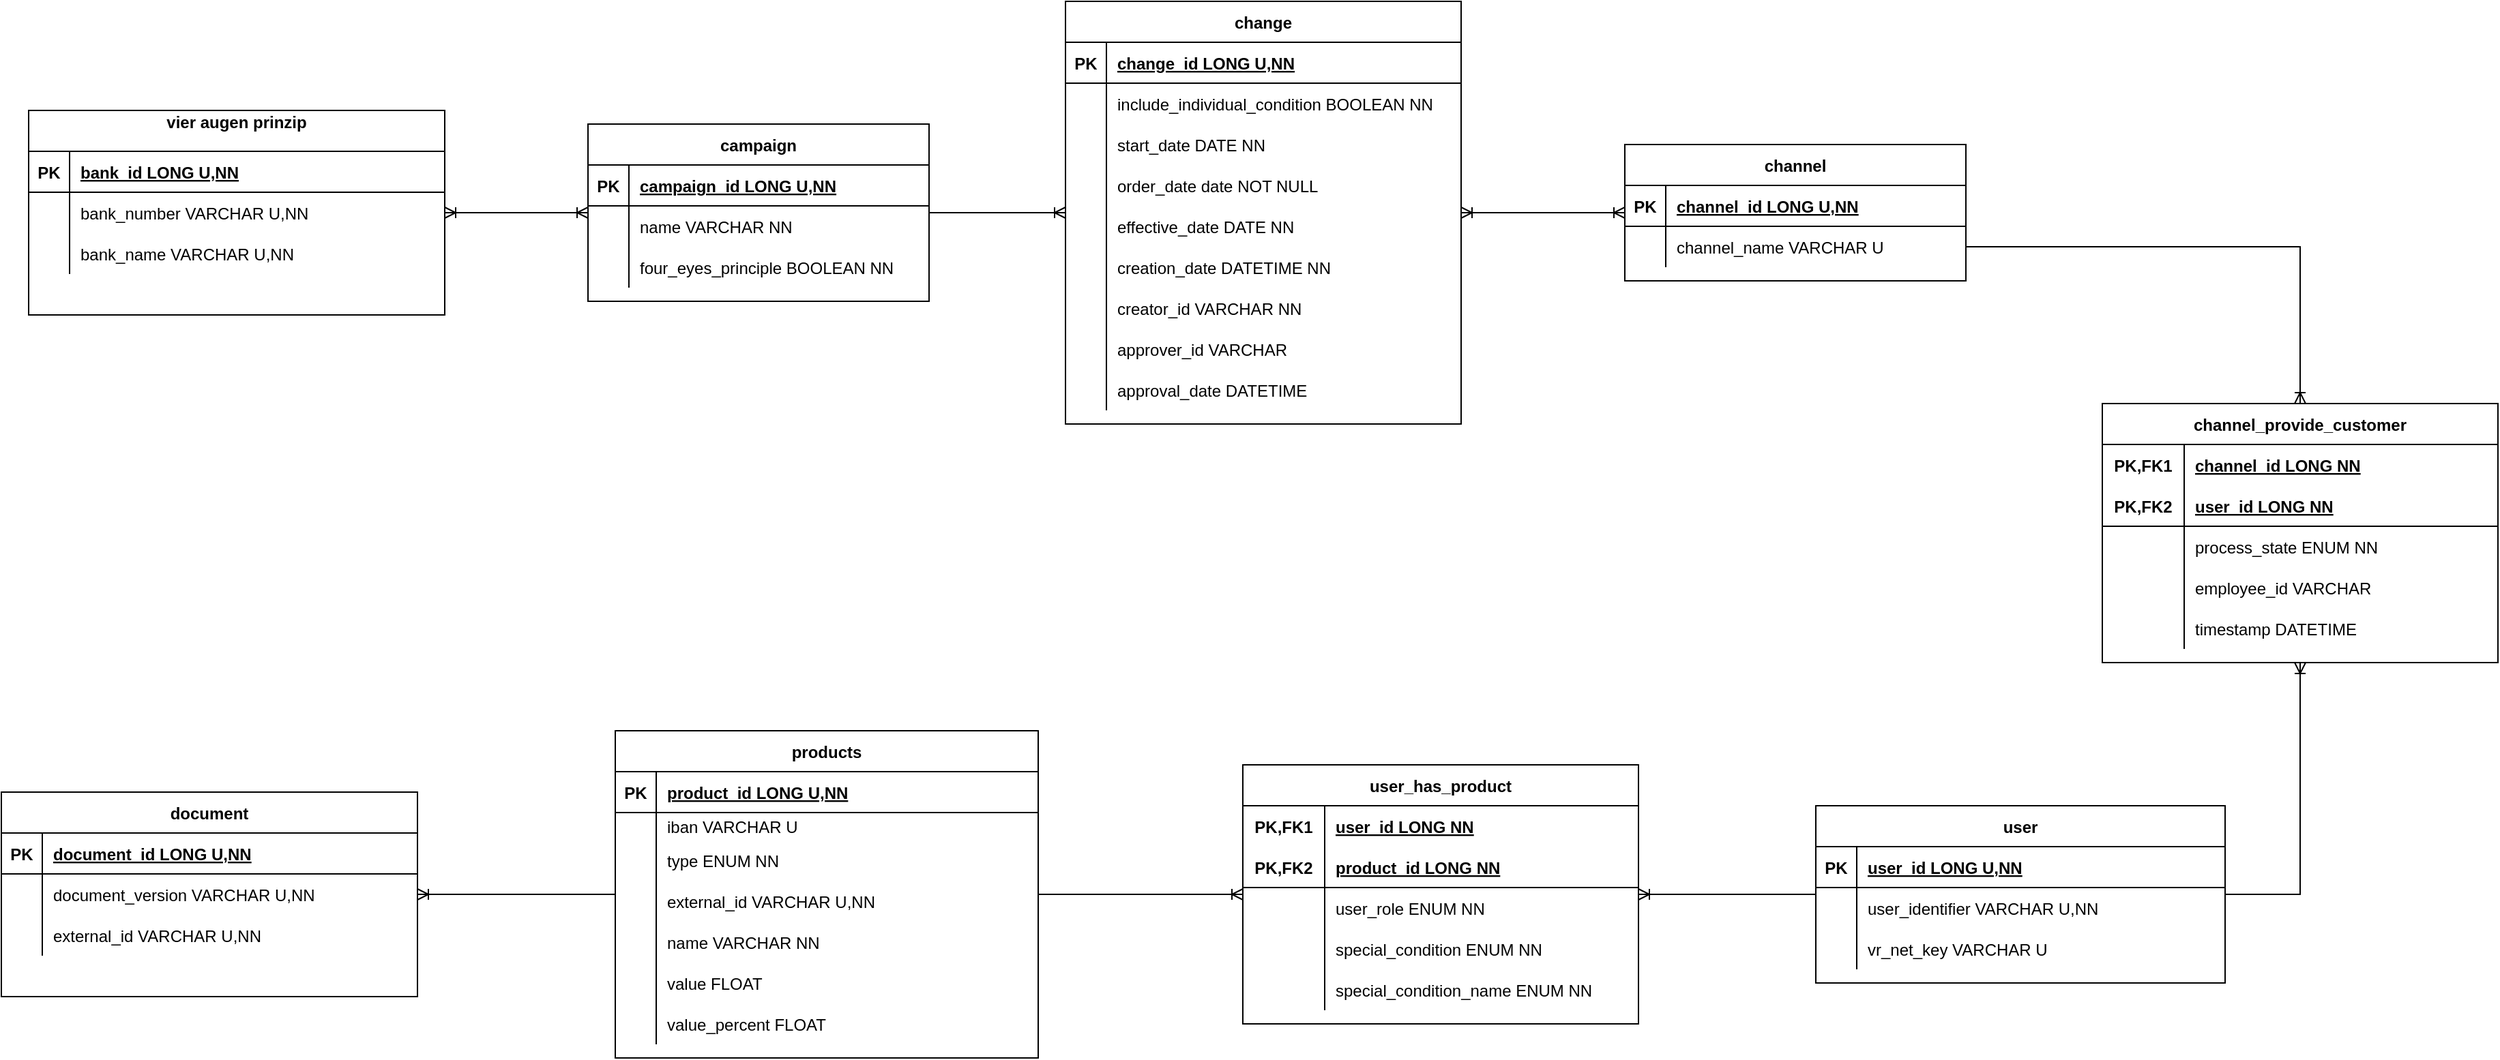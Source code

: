 <mxfile version="19.0.3" type="device"><diagram id="R2lEEEUBdFMjLlhIrx00" name="Page-1"><mxGraphModel dx="2912" dy="1265" grid="1" gridSize="10" guides="1" tooltips="1" connect="1" arrows="1" fold="1" page="1" pageScale="1" pageWidth="850" pageHeight="1100" math="0" shadow="0" extFonts="Permanent Marker^https://fonts.googleapis.com/css?family=Permanent+Marker"><root><mxCell id="0"/><mxCell id="1" parent="0"/><mxCell id="C-vyLk0tnHw3VtMMgP7b-2" value="change" style="shape=table;startSize=30;container=1;collapsible=1;childLayout=tableLayout;fixedRows=1;rowLines=0;fontStyle=1;align=center;resizeLast=1;" parent="1" vertex="1"><mxGeometry x="370" y="85" width="290" height="310" as="geometry"/></mxCell><mxCell id="C-vyLk0tnHw3VtMMgP7b-3" value="" style="shape=partialRectangle;collapsible=0;dropTarget=0;pointerEvents=0;fillColor=none;points=[[0,0.5],[1,0.5]];portConstraint=eastwest;top=0;left=0;right=0;bottom=1;" parent="C-vyLk0tnHw3VtMMgP7b-2" vertex="1"><mxGeometry y="30" width="290" height="30" as="geometry"/></mxCell><mxCell id="C-vyLk0tnHw3VtMMgP7b-4" value="PK" style="shape=partialRectangle;overflow=hidden;connectable=0;fillColor=none;top=0;left=0;bottom=0;right=0;fontStyle=1;" parent="C-vyLk0tnHw3VtMMgP7b-3" vertex="1"><mxGeometry width="30" height="30" as="geometry"><mxRectangle width="30" height="30" as="alternateBounds"/></mxGeometry></mxCell><mxCell id="C-vyLk0tnHw3VtMMgP7b-5" value="change_id LONG U,NN" style="shape=partialRectangle;overflow=hidden;connectable=0;fillColor=none;top=0;left=0;bottom=0;right=0;align=left;spacingLeft=6;fontStyle=5;" parent="C-vyLk0tnHw3VtMMgP7b-3" vertex="1"><mxGeometry x="30" width="260" height="30" as="geometry"><mxRectangle width="260" height="30" as="alternateBounds"/></mxGeometry></mxCell><mxCell id="C-vyLk0tnHw3VtMMgP7b-6" value="" style="shape=partialRectangle;collapsible=0;dropTarget=0;pointerEvents=0;fillColor=none;points=[[0,0.5],[1,0.5]];portConstraint=eastwest;top=0;left=0;right=0;bottom=0;" parent="C-vyLk0tnHw3VtMMgP7b-2" vertex="1"><mxGeometry y="60" width="290" height="30" as="geometry"/></mxCell><mxCell id="C-vyLk0tnHw3VtMMgP7b-7" value="" style="shape=partialRectangle;overflow=hidden;connectable=0;fillColor=none;top=0;left=0;bottom=0;right=0;" parent="C-vyLk0tnHw3VtMMgP7b-6" vertex="1"><mxGeometry width="30" height="30" as="geometry"><mxRectangle width="30" height="30" as="alternateBounds"/></mxGeometry></mxCell><mxCell id="C-vyLk0tnHw3VtMMgP7b-8" value="include_individual_condition BOOLEAN NN" style="shape=partialRectangle;overflow=hidden;connectable=0;fillColor=none;top=0;left=0;bottom=0;right=0;align=left;spacingLeft=6;" parent="C-vyLk0tnHw3VtMMgP7b-6" vertex="1"><mxGeometry x="30" width="260" height="30" as="geometry"><mxRectangle width="260" height="30" as="alternateBounds"/></mxGeometry></mxCell><mxCell id="C-vyLk0tnHw3VtMMgP7b-9" value="" style="shape=partialRectangle;collapsible=0;dropTarget=0;pointerEvents=0;fillColor=none;points=[[0,0.5],[1,0.5]];portConstraint=eastwest;top=0;left=0;right=0;bottom=0;" parent="C-vyLk0tnHw3VtMMgP7b-2" vertex="1"><mxGeometry y="90" width="290" height="30" as="geometry"/></mxCell><mxCell id="C-vyLk0tnHw3VtMMgP7b-10" value="" style="shape=partialRectangle;overflow=hidden;connectable=0;fillColor=none;top=0;left=0;bottom=0;right=0;" parent="C-vyLk0tnHw3VtMMgP7b-9" vertex="1"><mxGeometry width="30" height="30" as="geometry"><mxRectangle width="30" height="30" as="alternateBounds"/></mxGeometry></mxCell><mxCell id="C-vyLk0tnHw3VtMMgP7b-11" value="start_date DATE NN" style="shape=partialRectangle;overflow=hidden;connectable=0;fillColor=none;top=0;left=0;bottom=0;right=0;align=left;spacingLeft=6;" parent="C-vyLk0tnHw3VtMMgP7b-9" vertex="1"><mxGeometry x="30" width="260" height="30" as="geometry"><mxRectangle width="260" height="30" as="alternateBounds"/></mxGeometry></mxCell><mxCell id="oKwTRcQIXlilxb6ZhkNS-4" value="" style="shape=partialRectangle;collapsible=0;dropTarget=0;pointerEvents=0;fillColor=none;points=[[0,0.5],[1,0.5]];portConstraint=eastwest;top=0;left=0;right=0;bottom=0;" parent="C-vyLk0tnHw3VtMMgP7b-2" vertex="1"><mxGeometry y="120" width="290" height="30" as="geometry"/></mxCell><mxCell id="oKwTRcQIXlilxb6ZhkNS-5" value="" style="shape=partialRectangle;overflow=hidden;connectable=0;fillColor=none;top=0;left=0;bottom=0;right=0;" parent="oKwTRcQIXlilxb6ZhkNS-4" vertex="1"><mxGeometry width="30" height="30" as="geometry"><mxRectangle width="30" height="30" as="alternateBounds"/></mxGeometry></mxCell><mxCell id="oKwTRcQIXlilxb6ZhkNS-6" value="order_date date NOT NULL" style="shape=partialRectangle;overflow=hidden;connectable=0;fillColor=none;top=0;left=0;bottom=0;right=0;align=left;spacingLeft=6;" parent="oKwTRcQIXlilxb6ZhkNS-4" vertex="1"><mxGeometry x="30" width="260" height="30" as="geometry"><mxRectangle width="260" height="30" as="alternateBounds"/></mxGeometry></mxCell><mxCell id="oKwTRcQIXlilxb6ZhkNS-62" value="" style="shape=partialRectangle;collapsible=0;dropTarget=0;pointerEvents=0;fillColor=none;points=[[0,0.5],[1,0.5]];portConstraint=eastwest;top=0;left=0;right=0;bottom=0;" parent="C-vyLk0tnHw3VtMMgP7b-2" vertex="1"><mxGeometry y="150" width="290" height="30" as="geometry"/></mxCell><mxCell id="oKwTRcQIXlilxb6ZhkNS-63" value="" style="shape=partialRectangle;overflow=hidden;connectable=0;fillColor=none;top=0;left=0;bottom=0;right=0;" parent="oKwTRcQIXlilxb6ZhkNS-62" vertex="1"><mxGeometry width="30" height="30" as="geometry"><mxRectangle width="30" height="30" as="alternateBounds"/></mxGeometry></mxCell><mxCell id="oKwTRcQIXlilxb6ZhkNS-64" value="effective_date DATE NN" style="shape=partialRectangle;overflow=hidden;connectable=0;fillColor=none;top=0;left=0;bottom=0;right=0;align=left;spacingLeft=6;" parent="oKwTRcQIXlilxb6ZhkNS-62" vertex="1"><mxGeometry x="30" width="260" height="30" as="geometry"><mxRectangle width="260" height="30" as="alternateBounds"/></mxGeometry></mxCell><mxCell id="5ijOe93ityL_CKaYHcwi-4" value="" style="shape=partialRectangle;collapsible=0;dropTarget=0;pointerEvents=0;fillColor=none;points=[[0,0.5],[1,0.5]];portConstraint=eastwest;top=0;left=0;right=0;bottom=0;" parent="C-vyLk0tnHw3VtMMgP7b-2" vertex="1"><mxGeometry y="180" width="290" height="30" as="geometry"/></mxCell><mxCell id="5ijOe93ityL_CKaYHcwi-5" value="" style="shape=partialRectangle;overflow=hidden;connectable=0;fillColor=none;top=0;left=0;bottom=0;right=0;" parent="5ijOe93ityL_CKaYHcwi-4" vertex="1"><mxGeometry width="30" height="30" as="geometry"><mxRectangle width="30" height="30" as="alternateBounds"/></mxGeometry></mxCell><mxCell id="5ijOe93ityL_CKaYHcwi-6" value="creation_date DATETIME NN" style="shape=partialRectangle;overflow=hidden;connectable=0;fillColor=none;top=0;left=0;bottom=0;right=0;align=left;spacingLeft=6;" parent="5ijOe93ityL_CKaYHcwi-4" vertex="1"><mxGeometry x="30" width="260" height="30" as="geometry"><mxRectangle width="260" height="30" as="alternateBounds"/></mxGeometry></mxCell><mxCell id="5ijOe93ityL_CKaYHcwi-7" value="" style="shape=partialRectangle;collapsible=0;dropTarget=0;pointerEvents=0;fillColor=none;points=[[0,0.5],[1,0.5]];portConstraint=eastwest;top=0;left=0;right=0;bottom=0;" parent="C-vyLk0tnHw3VtMMgP7b-2" vertex="1"><mxGeometry y="210" width="290" height="30" as="geometry"/></mxCell><mxCell id="5ijOe93ityL_CKaYHcwi-8" value="" style="shape=partialRectangle;overflow=hidden;connectable=0;fillColor=none;top=0;left=0;bottom=0;right=0;" parent="5ijOe93ityL_CKaYHcwi-7" vertex="1"><mxGeometry width="30" height="30" as="geometry"><mxRectangle width="30" height="30" as="alternateBounds"/></mxGeometry></mxCell><mxCell id="5ijOe93ityL_CKaYHcwi-9" value="creator_id VARCHAR NN" style="shape=partialRectangle;overflow=hidden;connectable=0;fillColor=none;top=0;left=0;bottom=0;right=0;align=left;spacingLeft=6;" parent="5ijOe93ityL_CKaYHcwi-7" vertex="1"><mxGeometry x="30" width="260" height="30" as="geometry"><mxRectangle width="260" height="30" as="alternateBounds"/></mxGeometry></mxCell><mxCell id="5ijOe93ityL_CKaYHcwi-10" value="" style="shape=partialRectangle;collapsible=0;dropTarget=0;pointerEvents=0;fillColor=none;points=[[0,0.5],[1,0.5]];portConstraint=eastwest;top=0;left=0;right=0;bottom=0;" parent="C-vyLk0tnHw3VtMMgP7b-2" vertex="1"><mxGeometry y="240" width="290" height="30" as="geometry"/></mxCell><mxCell id="5ijOe93ityL_CKaYHcwi-11" value="" style="shape=partialRectangle;overflow=hidden;connectable=0;fillColor=none;top=0;left=0;bottom=0;right=0;" parent="5ijOe93ityL_CKaYHcwi-10" vertex="1"><mxGeometry width="30" height="30" as="geometry"><mxRectangle width="30" height="30" as="alternateBounds"/></mxGeometry></mxCell><mxCell id="5ijOe93ityL_CKaYHcwi-12" value="approver_id VARCHAR" style="shape=partialRectangle;overflow=hidden;connectable=0;fillColor=none;top=0;left=0;bottom=0;right=0;align=left;spacingLeft=6;" parent="5ijOe93ityL_CKaYHcwi-10" vertex="1"><mxGeometry x="30" width="260" height="30" as="geometry"><mxRectangle width="260" height="30" as="alternateBounds"/></mxGeometry></mxCell><mxCell id="5ijOe93ityL_CKaYHcwi-16" value="" style="shape=partialRectangle;collapsible=0;dropTarget=0;pointerEvents=0;fillColor=none;points=[[0,0.5],[1,0.5]];portConstraint=eastwest;top=0;left=0;right=0;bottom=0;" parent="C-vyLk0tnHw3VtMMgP7b-2" vertex="1"><mxGeometry y="270" width="290" height="30" as="geometry"/></mxCell><mxCell id="5ijOe93ityL_CKaYHcwi-17" value="" style="shape=partialRectangle;overflow=hidden;connectable=0;fillColor=none;top=0;left=0;bottom=0;right=0;" parent="5ijOe93ityL_CKaYHcwi-16" vertex="1"><mxGeometry width="30" height="30" as="geometry"><mxRectangle width="30" height="30" as="alternateBounds"/></mxGeometry></mxCell><mxCell id="5ijOe93ityL_CKaYHcwi-18" value="approval_date DATETIME" style="shape=partialRectangle;overflow=hidden;connectable=0;fillColor=none;top=0;left=0;bottom=0;right=0;align=left;spacingLeft=6;" parent="5ijOe93ityL_CKaYHcwi-16" vertex="1"><mxGeometry x="30" width="260" height="30" as="geometry"><mxRectangle width="260" height="30" as="alternateBounds"/></mxGeometry></mxCell><mxCell id="C-vyLk0tnHw3VtMMgP7b-13" value="products" style="shape=table;startSize=30;container=1;collapsible=1;childLayout=tableLayout;fixedRows=1;rowLines=0;fontStyle=1;align=center;resizeLast=1;" parent="1" vertex="1"><mxGeometry x="40" y="620" width="310" height="240" as="geometry"/></mxCell><mxCell id="C-vyLk0tnHw3VtMMgP7b-14" value="" style="shape=partialRectangle;collapsible=0;dropTarget=0;pointerEvents=0;fillColor=none;points=[[0,0.5],[1,0.5]];portConstraint=eastwest;top=0;left=0;right=0;bottom=1;" parent="C-vyLk0tnHw3VtMMgP7b-13" vertex="1"><mxGeometry y="30" width="310" height="30" as="geometry"/></mxCell><mxCell id="C-vyLk0tnHw3VtMMgP7b-15" value="PK" style="shape=partialRectangle;overflow=hidden;connectable=0;fillColor=none;top=0;left=0;bottom=0;right=0;fontStyle=1;" parent="C-vyLk0tnHw3VtMMgP7b-14" vertex="1"><mxGeometry width="30" height="30" as="geometry"><mxRectangle width="30" height="30" as="alternateBounds"/></mxGeometry></mxCell><mxCell id="C-vyLk0tnHw3VtMMgP7b-16" value="product_id LONG U,NN" style="shape=partialRectangle;overflow=hidden;connectable=0;fillColor=none;top=0;left=0;bottom=0;right=0;align=left;spacingLeft=6;fontStyle=5;" parent="C-vyLk0tnHw3VtMMgP7b-14" vertex="1"><mxGeometry x="30" width="280" height="30" as="geometry"><mxRectangle width="280" height="30" as="alternateBounds"/></mxGeometry></mxCell><mxCell id="C-vyLk0tnHw3VtMMgP7b-17" value="" style="shape=partialRectangle;collapsible=0;dropTarget=0;pointerEvents=0;fillColor=none;points=[[0,0.5],[1,0.5]];portConstraint=eastwest;top=0;left=0;right=0;bottom=0;" parent="C-vyLk0tnHw3VtMMgP7b-13" vertex="1"><mxGeometry y="60" width="310" height="20" as="geometry"/></mxCell><mxCell id="C-vyLk0tnHw3VtMMgP7b-18" value="" style="shape=partialRectangle;overflow=hidden;connectable=0;fillColor=none;top=0;left=0;bottom=0;right=0;" parent="C-vyLk0tnHw3VtMMgP7b-17" vertex="1"><mxGeometry width="30" height="20" as="geometry"><mxRectangle width="30" height="20" as="alternateBounds"/></mxGeometry></mxCell><mxCell id="C-vyLk0tnHw3VtMMgP7b-19" value="iban VARCHAR U" style="shape=partialRectangle;overflow=hidden;connectable=0;fillColor=none;top=0;left=0;bottom=0;right=0;align=left;spacingLeft=6;" parent="C-vyLk0tnHw3VtMMgP7b-17" vertex="1"><mxGeometry x="30" width="280" height="20" as="geometry"><mxRectangle width="280" height="20" as="alternateBounds"/></mxGeometry></mxCell><mxCell id="C-vyLk0tnHw3VtMMgP7b-20" value="" style="shape=partialRectangle;collapsible=0;dropTarget=0;pointerEvents=0;fillColor=none;points=[[0,0.5],[1,0.5]];portConstraint=eastwest;top=0;left=0;right=0;bottom=0;" parent="C-vyLk0tnHw3VtMMgP7b-13" vertex="1"><mxGeometry y="80" width="310" height="30" as="geometry"/></mxCell><mxCell id="C-vyLk0tnHw3VtMMgP7b-21" value="" style="shape=partialRectangle;overflow=hidden;connectable=0;fillColor=none;top=0;left=0;bottom=0;right=0;" parent="C-vyLk0tnHw3VtMMgP7b-20" vertex="1"><mxGeometry width="30" height="30" as="geometry"><mxRectangle width="30" height="30" as="alternateBounds"/></mxGeometry></mxCell><mxCell id="C-vyLk0tnHw3VtMMgP7b-22" value="type ENUM NN" style="shape=partialRectangle;overflow=hidden;connectable=0;fillColor=none;top=0;left=0;bottom=0;right=0;align=left;spacingLeft=6;" parent="C-vyLk0tnHw3VtMMgP7b-20" vertex="1"><mxGeometry x="30" width="280" height="30" as="geometry"><mxRectangle width="280" height="30" as="alternateBounds"/></mxGeometry></mxCell><mxCell id="oKwTRcQIXlilxb6ZhkNS-7" value="" style="shape=partialRectangle;collapsible=0;dropTarget=0;pointerEvents=0;fillColor=none;points=[[0,0.5],[1,0.5]];portConstraint=eastwest;top=0;left=0;right=0;bottom=0;" parent="C-vyLk0tnHw3VtMMgP7b-13" vertex="1"><mxGeometry y="110" width="310" height="30" as="geometry"/></mxCell><mxCell id="oKwTRcQIXlilxb6ZhkNS-8" value="" style="shape=partialRectangle;overflow=hidden;connectable=0;fillColor=none;top=0;left=0;bottom=0;right=0;" parent="oKwTRcQIXlilxb6ZhkNS-7" vertex="1"><mxGeometry width="30" height="30" as="geometry"><mxRectangle width="30" height="30" as="alternateBounds"/></mxGeometry></mxCell><mxCell id="oKwTRcQIXlilxb6ZhkNS-9" value="external_id VARCHAR U,NN" style="shape=partialRectangle;overflow=hidden;connectable=0;fillColor=none;top=0;left=0;bottom=0;right=0;align=left;spacingLeft=6;" parent="oKwTRcQIXlilxb6ZhkNS-7" vertex="1"><mxGeometry x="30" width="280" height="30" as="geometry"><mxRectangle width="280" height="30" as="alternateBounds"/></mxGeometry></mxCell><mxCell id="oKwTRcQIXlilxb6ZhkNS-10" value="" style="shape=partialRectangle;collapsible=0;dropTarget=0;pointerEvents=0;fillColor=none;points=[[0,0.5],[1,0.5]];portConstraint=eastwest;top=0;left=0;right=0;bottom=0;" parent="C-vyLk0tnHw3VtMMgP7b-13" vertex="1"><mxGeometry y="140" width="310" height="30" as="geometry"/></mxCell><mxCell id="oKwTRcQIXlilxb6ZhkNS-11" value="" style="shape=partialRectangle;overflow=hidden;connectable=0;fillColor=none;top=0;left=0;bottom=0;right=0;" parent="oKwTRcQIXlilxb6ZhkNS-10" vertex="1"><mxGeometry width="30" height="30" as="geometry"><mxRectangle width="30" height="30" as="alternateBounds"/></mxGeometry></mxCell><mxCell id="oKwTRcQIXlilxb6ZhkNS-12" value="name VARCHAR NN" style="shape=partialRectangle;overflow=hidden;connectable=0;fillColor=none;top=0;left=0;bottom=0;right=0;align=left;spacingLeft=6;" parent="oKwTRcQIXlilxb6ZhkNS-10" vertex="1"><mxGeometry x="30" width="280" height="30" as="geometry"><mxRectangle width="280" height="30" as="alternateBounds"/></mxGeometry></mxCell><mxCell id="oKwTRcQIXlilxb6ZhkNS-36" value="" style="shape=partialRectangle;collapsible=0;dropTarget=0;pointerEvents=0;fillColor=none;points=[[0,0.5],[1,0.5]];portConstraint=eastwest;top=0;left=0;right=0;bottom=0;" parent="C-vyLk0tnHw3VtMMgP7b-13" vertex="1"><mxGeometry y="170" width="310" height="30" as="geometry"/></mxCell><mxCell id="oKwTRcQIXlilxb6ZhkNS-37" value="" style="shape=partialRectangle;overflow=hidden;connectable=0;fillColor=none;top=0;left=0;bottom=0;right=0;" parent="oKwTRcQIXlilxb6ZhkNS-36" vertex="1"><mxGeometry width="30" height="30" as="geometry"><mxRectangle width="30" height="30" as="alternateBounds"/></mxGeometry></mxCell><mxCell id="oKwTRcQIXlilxb6ZhkNS-38" value="value FLOAT" style="shape=partialRectangle;overflow=hidden;connectable=0;fillColor=none;top=0;left=0;bottom=0;right=0;align=left;spacingLeft=6;" parent="oKwTRcQIXlilxb6ZhkNS-36" vertex="1"><mxGeometry x="30" width="280" height="30" as="geometry"><mxRectangle width="280" height="30" as="alternateBounds"/></mxGeometry></mxCell><mxCell id="oKwTRcQIXlilxb6ZhkNS-39" value="" style="shape=partialRectangle;collapsible=0;dropTarget=0;pointerEvents=0;fillColor=none;points=[[0,0.5],[1,0.5]];portConstraint=eastwest;top=0;left=0;right=0;bottom=0;" parent="C-vyLk0tnHw3VtMMgP7b-13" vertex="1"><mxGeometry y="200" width="310" height="30" as="geometry"/></mxCell><mxCell id="oKwTRcQIXlilxb6ZhkNS-40" value="" style="shape=partialRectangle;overflow=hidden;connectable=0;fillColor=none;top=0;left=0;bottom=0;right=0;" parent="oKwTRcQIXlilxb6ZhkNS-39" vertex="1"><mxGeometry width="30" height="30" as="geometry"><mxRectangle width="30" height="30" as="alternateBounds"/></mxGeometry></mxCell><mxCell id="oKwTRcQIXlilxb6ZhkNS-41" value="value_percent FLOAT" style="shape=partialRectangle;overflow=hidden;connectable=0;fillColor=none;top=0;left=0;bottom=0;right=0;align=left;spacingLeft=6;" parent="oKwTRcQIXlilxb6ZhkNS-39" vertex="1"><mxGeometry x="30" width="280" height="30" as="geometry"><mxRectangle width="280" height="30" as="alternateBounds"/></mxGeometry></mxCell><mxCell id="C-vyLk0tnHw3VtMMgP7b-23" value="vier augen prinzip&#10;" style="shape=table;startSize=30;container=1;collapsible=1;childLayout=tableLayout;fixedRows=1;rowLines=0;fontStyle=1;align=center;resizeLast=1;" parent="1" vertex="1"><mxGeometry x="-390" y="165" width="305" height="150" as="geometry"/></mxCell><mxCell id="C-vyLk0tnHw3VtMMgP7b-24" value="" style="shape=partialRectangle;collapsible=0;dropTarget=0;pointerEvents=0;fillColor=none;points=[[0,0.5],[1,0.5]];portConstraint=eastwest;top=0;left=0;right=0;bottom=1;" parent="C-vyLk0tnHw3VtMMgP7b-23" vertex="1"><mxGeometry y="30" width="305" height="30" as="geometry"/></mxCell><mxCell id="C-vyLk0tnHw3VtMMgP7b-25" value="PK" style="shape=partialRectangle;overflow=hidden;connectable=0;fillColor=none;top=0;left=0;bottom=0;right=0;fontStyle=1;" parent="C-vyLk0tnHw3VtMMgP7b-24" vertex="1"><mxGeometry width="30" height="30" as="geometry"><mxRectangle width="30" height="30" as="alternateBounds"/></mxGeometry></mxCell><mxCell id="C-vyLk0tnHw3VtMMgP7b-26" value="bank_id LONG U,NN" style="shape=partialRectangle;overflow=hidden;connectable=0;fillColor=none;top=0;left=0;bottom=0;right=0;align=left;spacingLeft=6;fontStyle=5;" parent="C-vyLk0tnHw3VtMMgP7b-24" vertex="1"><mxGeometry x="30" width="275" height="30" as="geometry"><mxRectangle width="275" height="30" as="alternateBounds"/></mxGeometry></mxCell><mxCell id="C-vyLk0tnHw3VtMMgP7b-27" value="" style="shape=partialRectangle;collapsible=0;dropTarget=0;pointerEvents=0;fillColor=none;points=[[0,0.5],[1,0.5]];portConstraint=eastwest;top=0;left=0;right=0;bottom=0;" parent="C-vyLk0tnHw3VtMMgP7b-23" vertex="1"><mxGeometry y="60" width="305" height="30" as="geometry"/></mxCell><mxCell id="C-vyLk0tnHw3VtMMgP7b-28" value="" style="shape=partialRectangle;overflow=hidden;connectable=0;fillColor=none;top=0;left=0;bottom=0;right=0;" parent="C-vyLk0tnHw3VtMMgP7b-27" vertex="1"><mxGeometry width="30" height="30" as="geometry"><mxRectangle width="30" height="30" as="alternateBounds"/></mxGeometry></mxCell><mxCell id="C-vyLk0tnHw3VtMMgP7b-29" value="bank_number VARCHAR U,NN" style="shape=partialRectangle;overflow=hidden;connectable=0;fillColor=none;top=0;left=0;bottom=0;right=0;align=left;spacingLeft=6;" parent="C-vyLk0tnHw3VtMMgP7b-27" vertex="1"><mxGeometry x="30" width="275" height="30" as="geometry"><mxRectangle width="275" height="30" as="alternateBounds"/></mxGeometry></mxCell><mxCell id="stXj9iOqy4-abhV-rZhM-46" value="" style="shape=partialRectangle;collapsible=0;dropTarget=0;pointerEvents=0;fillColor=none;points=[[0,0.5],[1,0.5]];portConstraint=eastwest;top=0;left=0;right=0;bottom=0;" parent="C-vyLk0tnHw3VtMMgP7b-23" vertex="1"><mxGeometry y="90" width="305" height="30" as="geometry"/></mxCell><mxCell id="stXj9iOqy4-abhV-rZhM-47" value="" style="shape=partialRectangle;overflow=hidden;connectable=0;fillColor=none;top=0;left=0;bottom=0;right=0;" parent="stXj9iOqy4-abhV-rZhM-46" vertex="1"><mxGeometry width="30" height="30" as="geometry"><mxRectangle width="30" height="30" as="alternateBounds"/></mxGeometry></mxCell><mxCell id="stXj9iOqy4-abhV-rZhM-48" value="bank_name VARCHAR U,NN" style="shape=partialRectangle;overflow=hidden;connectable=0;fillColor=none;top=0;left=0;bottom=0;right=0;align=left;spacingLeft=6;" parent="stXj9iOqy4-abhV-rZhM-46" vertex="1"><mxGeometry x="30" width="275" height="30" as="geometry"><mxRectangle width="275" height="30" as="alternateBounds"/></mxGeometry></mxCell><mxCell id="Um6g3PDqkXMQBnhKkgy6-12" value="user" style="shape=table;startSize=30;container=1;collapsible=1;childLayout=tableLayout;fixedRows=1;rowLines=0;fontStyle=1;align=center;resizeLast=1;" parent="1" vertex="1"><mxGeometry x="920" y="675" width="300" height="130" as="geometry"><mxRectangle x="1160" y="580" width="60" height="30" as="alternateBounds"/></mxGeometry></mxCell><mxCell id="Um6g3PDqkXMQBnhKkgy6-13" value="" style="shape=partialRectangle;collapsible=0;dropTarget=0;pointerEvents=0;fillColor=none;points=[[0,0.5],[1,0.5]];portConstraint=eastwest;top=0;left=0;right=0;bottom=1;" parent="Um6g3PDqkXMQBnhKkgy6-12" vertex="1"><mxGeometry y="30" width="300" height="30" as="geometry"/></mxCell><mxCell id="Um6g3PDqkXMQBnhKkgy6-14" value="PK" style="shape=partialRectangle;overflow=hidden;connectable=0;fillColor=none;top=0;left=0;bottom=0;right=0;fontStyle=1;" parent="Um6g3PDqkXMQBnhKkgy6-13" vertex="1"><mxGeometry width="30" height="30" as="geometry"><mxRectangle width="30" height="30" as="alternateBounds"/></mxGeometry></mxCell><mxCell id="Um6g3PDqkXMQBnhKkgy6-15" value="user_id LONG U,NN" style="shape=partialRectangle;overflow=hidden;connectable=0;fillColor=none;top=0;left=0;bottom=0;right=0;align=left;spacingLeft=6;fontStyle=5;" parent="Um6g3PDqkXMQBnhKkgy6-13" vertex="1"><mxGeometry x="30" width="270" height="30" as="geometry"><mxRectangle width="270" height="30" as="alternateBounds"/></mxGeometry></mxCell><mxCell id="Um6g3PDqkXMQBnhKkgy6-16" value="" style="shape=partialRectangle;collapsible=0;dropTarget=0;pointerEvents=0;fillColor=none;points=[[0,0.5],[1,0.5]];portConstraint=eastwest;top=0;left=0;right=0;bottom=0;" parent="Um6g3PDqkXMQBnhKkgy6-12" vertex="1"><mxGeometry y="60" width="300" height="30" as="geometry"/></mxCell><mxCell id="Um6g3PDqkXMQBnhKkgy6-17" value="" style="shape=partialRectangle;overflow=hidden;connectable=0;fillColor=none;top=0;left=0;bottom=0;right=0;" parent="Um6g3PDqkXMQBnhKkgy6-16" vertex="1"><mxGeometry width="30" height="30" as="geometry"><mxRectangle width="30" height="30" as="alternateBounds"/></mxGeometry></mxCell><mxCell id="Um6g3PDqkXMQBnhKkgy6-18" value="user_identifier VARCHAR U,NN" style="shape=partialRectangle;overflow=hidden;connectable=0;fillColor=none;top=0;left=0;bottom=0;right=0;align=left;spacingLeft=6;" parent="Um6g3PDqkXMQBnhKkgy6-16" vertex="1"><mxGeometry x="30" width="270" height="30" as="geometry"><mxRectangle width="270" height="30" as="alternateBounds"/></mxGeometry></mxCell><mxCell id="Um6g3PDqkXMQBnhKkgy6-19" value="" style="shape=partialRectangle;collapsible=0;dropTarget=0;pointerEvents=0;fillColor=none;points=[[0,0.5],[1,0.5]];portConstraint=eastwest;top=0;left=0;right=0;bottom=0;" parent="Um6g3PDqkXMQBnhKkgy6-12" vertex="1"><mxGeometry y="90" width="300" height="30" as="geometry"/></mxCell><mxCell id="Um6g3PDqkXMQBnhKkgy6-20" value="" style="shape=partialRectangle;overflow=hidden;connectable=0;fillColor=none;top=0;left=0;bottom=0;right=0;" parent="Um6g3PDqkXMQBnhKkgy6-19" vertex="1"><mxGeometry width="30" height="30" as="geometry"><mxRectangle width="30" height="30" as="alternateBounds"/></mxGeometry></mxCell><mxCell id="Um6g3PDqkXMQBnhKkgy6-21" value="vr_net_key VARCHAR U" style="shape=partialRectangle;overflow=hidden;connectable=0;fillColor=none;top=0;left=0;bottom=0;right=0;align=left;spacingLeft=6;" parent="Um6g3PDqkXMQBnhKkgy6-19" vertex="1"><mxGeometry x="30" width="270" height="30" as="geometry"><mxRectangle width="270" height="30" as="alternateBounds"/></mxGeometry></mxCell><mxCell id="stXj9iOqy4-abhV-rZhM-7" value="" style="edgeStyle=entityRelationEdgeStyle;fontSize=12;html=1;endArrow=ERoneToMany;startArrow=ERoneToMany;rounded=0;" parent="1" source="C-vyLk0tnHw3VtMMgP7b-23" target="IKdi1eY-DoQtasARdTyn-1" edge="1"><mxGeometry width="100" height="100" relative="1" as="geometry"><mxPoint x="580" y="450" as="sourcePoint"/><mxPoint x="680" y="350" as="targetPoint"/></mxGeometry></mxCell><mxCell id="stXj9iOqy4-abhV-rZhM-11" value="user_has_product" style="shape=table;startSize=30;container=1;collapsible=1;childLayout=tableLayout;fixedRows=1;rowLines=0;fontStyle=1;align=center;resizeLast=1;" parent="1" vertex="1"><mxGeometry x="500" y="645" width="290" height="190" as="geometry"/></mxCell><mxCell id="stXj9iOqy4-abhV-rZhM-12" value="" style="shape=tableRow;horizontal=0;startSize=0;swimlaneHead=0;swimlaneBody=0;fillColor=none;collapsible=0;dropTarget=0;points=[[0,0.5],[1,0.5]];portConstraint=eastwest;top=0;left=0;right=0;bottom=0;" parent="stXj9iOqy4-abhV-rZhM-11" vertex="1"><mxGeometry y="30" width="290" height="30" as="geometry"/></mxCell><mxCell id="stXj9iOqy4-abhV-rZhM-13" value="PK,FK1" style="shape=partialRectangle;connectable=0;fillColor=none;top=0;left=0;bottom=0;right=0;fontStyle=1;overflow=hidden;" parent="stXj9iOqy4-abhV-rZhM-12" vertex="1"><mxGeometry width="60" height="30" as="geometry"><mxRectangle width="60" height="30" as="alternateBounds"/></mxGeometry></mxCell><mxCell id="stXj9iOqy4-abhV-rZhM-14" value="user_id LONG NN" style="shape=partialRectangle;connectable=0;fillColor=none;top=0;left=0;bottom=0;right=0;align=left;spacingLeft=6;fontStyle=5;overflow=hidden;" parent="stXj9iOqy4-abhV-rZhM-12" vertex="1"><mxGeometry x="60" width="230" height="30" as="geometry"><mxRectangle width="230" height="30" as="alternateBounds"/></mxGeometry></mxCell><mxCell id="stXj9iOqy4-abhV-rZhM-15" value="" style="shape=tableRow;horizontal=0;startSize=0;swimlaneHead=0;swimlaneBody=0;fillColor=none;collapsible=0;dropTarget=0;points=[[0,0.5],[1,0.5]];portConstraint=eastwest;top=0;left=0;right=0;bottom=1;" parent="stXj9iOqy4-abhV-rZhM-11" vertex="1"><mxGeometry y="60" width="290" height="30" as="geometry"/></mxCell><mxCell id="stXj9iOqy4-abhV-rZhM-16" value="PK,FK2" style="shape=partialRectangle;connectable=0;fillColor=none;top=0;left=0;bottom=0;right=0;fontStyle=1;overflow=hidden;" parent="stXj9iOqy4-abhV-rZhM-15" vertex="1"><mxGeometry width="60" height="30" as="geometry"><mxRectangle width="60" height="30" as="alternateBounds"/></mxGeometry></mxCell><mxCell id="stXj9iOqy4-abhV-rZhM-17" value="product_id LONG NN" style="shape=partialRectangle;connectable=0;fillColor=none;top=0;left=0;bottom=0;right=0;align=left;spacingLeft=6;fontStyle=5;overflow=hidden;" parent="stXj9iOqy4-abhV-rZhM-15" vertex="1"><mxGeometry x="60" width="230" height="30" as="geometry"><mxRectangle width="230" height="30" as="alternateBounds"/></mxGeometry></mxCell><mxCell id="stXj9iOqy4-abhV-rZhM-18" value="" style="shape=tableRow;horizontal=0;startSize=0;swimlaneHead=0;swimlaneBody=0;fillColor=none;collapsible=0;dropTarget=0;points=[[0,0.5],[1,0.5]];portConstraint=eastwest;top=0;left=0;right=0;bottom=0;" parent="stXj9iOqy4-abhV-rZhM-11" vertex="1"><mxGeometry y="90" width="290" height="30" as="geometry"/></mxCell><mxCell id="stXj9iOqy4-abhV-rZhM-19" value="" style="shape=partialRectangle;connectable=0;fillColor=none;top=0;left=0;bottom=0;right=0;editable=1;overflow=hidden;" parent="stXj9iOqy4-abhV-rZhM-18" vertex="1"><mxGeometry width="60" height="30" as="geometry"><mxRectangle width="60" height="30" as="alternateBounds"/></mxGeometry></mxCell><mxCell id="stXj9iOqy4-abhV-rZhM-20" value="user_role ENUM NN" style="shape=partialRectangle;connectable=0;fillColor=none;top=0;left=0;bottom=0;right=0;align=left;spacingLeft=6;overflow=hidden;" parent="stXj9iOqy4-abhV-rZhM-18" vertex="1"><mxGeometry x="60" width="230" height="30" as="geometry"><mxRectangle width="230" height="30" as="alternateBounds"/></mxGeometry></mxCell><mxCell id="oKwTRcQIXlilxb6ZhkNS-1" value="" style="shape=tableRow;horizontal=0;startSize=0;swimlaneHead=0;swimlaneBody=0;fillColor=none;collapsible=0;dropTarget=0;points=[[0,0.5],[1,0.5]];portConstraint=eastwest;top=0;left=0;right=0;bottom=0;" parent="stXj9iOqy4-abhV-rZhM-11" vertex="1"><mxGeometry y="120" width="290" height="30" as="geometry"/></mxCell><mxCell id="oKwTRcQIXlilxb6ZhkNS-2" value="" style="shape=partialRectangle;connectable=0;fillColor=none;top=0;left=0;bottom=0;right=0;editable=1;overflow=hidden;" parent="oKwTRcQIXlilxb6ZhkNS-1" vertex="1"><mxGeometry width="60" height="30" as="geometry"><mxRectangle width="60" height="30" as="alternateBounds"/></mxGeometry></mxCell><mxCell id="oKwTRcQIXlilxb6ZhkNS-3" value="special_condition ENUM NN" style="shape=partialRectangle;connectable=0;fillColor=none;top=0;left=0;bottom=0;right=0;align=left;spacingLeft=6;overflow=hidden;" parent="oKwTRcQIXlilxb6ZhkNS-1" vertex="1"><mxGeometry x="60" width="230" height="30" as="geometry"><mxRectangle width="230" height="30" as="alternateBounds"/></mxGeometry></mxCell><mxCell id="oKwTRcQIXlilxb6ZhkNS-13" value="" style="shape=tableRow;horizontal=0;startSize=0;swimlaneHead=0;swimlaneBody=0;fillColor=none;collapsible=0;dropTarget=0;points=[[0,0.5],[1,0.5]];portConstraint=eastwest;top=0;left=0;right=0;bottom=0;" parent="stXj9iOqy4-abhV-rZhM-11" vertex="1"><mxGeometry y="150" width="290" height="30" as="geometry"/></mxCell><mxCell id="oKwTRcQIXlilxb6ZhkNS-14" value="" style="shape=partialRectangle;connectable=0;fillColor=none;top=0;left=0;bottom=0;right=0;editable=1;overflow=hidden;" parent="oKwTRcQIXlilxb6ZhkNS-13" vertex="1"><mxGeometry width="60" height="30" as="geometry"><mxRectangle width="60" height="30" as="alternateBounds"/></mxGeometry></mxCell><mxCell id="oKwTRcQIXlilxb6ZhkNS-15" value="special_condition_name ENUM NN" style="shape=partialRectangle;connectable=0;fillColor=none;top=0;left=0;bottom=0;right=0;align=left;spacingLeft=6;overflow=hidden;" parent="oKwTRcQIXlilxb6ZhkNS-13" vertex="1"><mxGeometry x="60" width="230" height="30" as="geometry"><mxRectangle width="230" height="30" as="alternateBounds"/></mxGeometry></mxCell><mxCell id="stXj9iOqy4-abhV-rZhM-29" value="" style="edgeStyle=entityRelationEdgeStyle;fontSize=12;html=1;endArrow=ERoneToMany;rounded=0;" parent="1" source="C-vyLk0tnHw3VtMMgP7b-13" target="stXj9iOqy4-abhV-rZhM-11" edge="1"><mxGeometry width="100" height="100" relative="1" as="geometry"><mxPoint x="980" y="575" as="sourcePoint"/><mxPoint x="1080" y="475" as="targetPoint"/></mxGeometry></mxCell><mxCell id="stXj9iOqy4-abhV-rZhM-30" value="" style="edgeStyle=entityRelationEdgeStyle;fontSize=12;html=1;endArrow=ERoneToMany;rounded=0;" parent="1" source="Um6g3PDqkXMQBnhKkgy6-12" target="stXj9iOqy4-abhV-rZhM-11" edge="1"><mxGeometry width="100" height="100" relative="1" as="geometry"><mxPoint x="980" y="575" as="sourcePoint"/><mxPoint x="1080" y="475" as="targetPoint"/></mxGeometry></mxCell><mxCell id="stXj9iOqy4-abhV-rZhM-31" value="channel" style="shape=table;startSize=30;container=1;collapsible=1;childLayout=tableLayout;fixedRows=1;rowLines=0;fontStyle=1;align=center;resizeLast=1;" parent="1" vertex="1"><mxGeometry x="780" y="190" width="250" height="100" as="geometry"/></mxCell><mxCell id="stXj9iOqy4-abhV-rZhM-32" value="" style="shape=tableRow;horizontal=0;startSize=0;swimlaneHead=0;swimlaneBody=0;fillColor=none;collapsible=0;dropTarget=0;points=[[0,0.5],[1,0.5]];portConstraint=eastwest;top=0;left=0;right=0;bottom=1;" parent="stXj9iOqy4-abhV-rZhM-31" vertex="1"><mxGeometry y="30" width="250" height="30" as="geometry"/></mxCell><mxCell id="stXj9iOqy4-abhV-rZhM-33" value="PK" style="shape=partialRectangle;connectable=0;fillColor=none;top=0;left=0;bottom=0;right=0;fontStyle=1;overflow=hidden;" parent="stXj9iOqy4-abhV-rZhM-32" vertex="1"><mxGeometry width="30" height="30" as="geometry"><mxRectangle width="30" height="30" as="alternateBounds"/></mxGeometry></mxCell><mxCell id="stXj9iOqy4-abhV-rZhM-34" value="channel_id LONG U,NN" style="shape=partialRectangle;connectable=0;fillColor=none;top=0;left=0;bottom=0;right=0;align=left;spacingLeft=6;fontStyle=5;overflow=hidden;" parent="stXj9iOqy4-abhV-rZhM-32" vertex="1"><mxGeometry x="30" width="220" height="30" as="geometry"><mxRectangle width="220" height="30" as="alternateBounds"/></mxGeometry></mxCell><mxCell id="stXj9iOqy4-abhV-rZhM-35" value="" style="shape=tableRow;horizontal=0;startSize=0;swimlaneHead=0;swimlaneBody=0;fillColor=none;collapsible=0;dropTarget=0;points=[[0,0.5],[1,0.5]];portConstraint=eastwest;top=0;left=0;right=0;bottom=0;" parent="stXj9iOqy4-abhV-rZhM-31" vertex="1"><mxGeometry y="60" width="250" height="30" as="geometry"/></mxCell><mxCell id="stXj9iOqy4-abhV-rZhM-36" value="" style="shape=partialRectangle;connectable=0;fillColor=none;top=0;left=0;bottom=0;right=0;editable=1;overflow=hidden;" parent="stXj9iOqy4-abhV-rZhM-35" vertex="1"><mxGeometry width="30" height="30" as="geometry"><mxRectangle width="30" height="30" as="alternateBounds"/></mxGeometry></mxCell><mxCell id="stXj9iOqy4-abhV-rZhM-37" value="channel_name VARCHAR U" style="shape=partialRectangle;connectable=0;fillColor=none;top=0;left=0;bottom=0;right=0;align=left;spacingLeft=6;overflow=hidden;" parent="stXj9iOqy4-abhV-rZhM-35" vertex="1"><mxGeometry x="30" width="220" height="30" as="geometry"><mxRectangle width="220" height="30" as="alternateBounds"/></mxGeometry></mxCell><mxCell id="stXj9iOqy4-abhV-rZhM-44" value="" style="edgeStyle=entityRelationEdgeStyle;fontSize=12;html=1;endArrow=ERoneToMany;startArrow=ERoneToMany;rounded=0;" parent="1" source="stXj9iOqy4-abhV-rZhM-31" target="C-vyLk0tnHw3VtMMgP7b-2" edge="1"><mxGeometry width="100" height="100" relative="1" as="geometry"><mxPoint x="710" y="360" as="sourcePoint"/><mxPoint x="810" y="260" as="targetPoint"/></mxGeometry></mxCell><mxCell id="stXj9iOqy4-abhV-rZhM-50" value="" style="edgeStyle=elbowEdgeStyle;fontSize=12;html=1;endArrow=ERoneToMany;startArrow=none;rounded=0;entryX=0.5;entryY=1;entryDx=0;entryDy=0;" parent="1" source="Um6g3PDqkXMQBnhKkgy6-12" target="oKwTRcQIXlilxb6ZhkNS-16" edge="1"><mxGeometry width="100" height="100" relative="1" as="geometry"><mxPoint x="1050" y="460" as="sourcePoint"/><mxPoint x="1500" y="810" as="targetPoint"/><Array as="points"><mxPoint x="1275" y="650"/></Array></mxGeometry></mxCell><mxCell id="oKwTRcQIXlilxb6ZhkNS-16" value="channel_provide_customer" style="shape=table;startSize=30;container=1;collapsible=1;childLayout=tableLayout;fixedRows=1;rowLines=0;fontStyle=1;align=center;resizeLast=1;" parent="1" vertex="1"><mxGeometry x="1130" y="380" width="290" height="190" as="geometry"/></mxCell><mxCell id="oKwTRcQIXlilxb6ZhkNS-17" value="" style="shape=tableRow;horizontal=0;startSize=0;swimlaneHead=0;swimlaneBody=0;fillColor=none;collapsible=0;dropTarget=0;points=[[0,0.5],[1,0.5]];portConstraint=eastwest;top=0;left=0;right=0;bottom=0;" parent="oKwTRcQIXlilxb6ZhkNS-16" vertex="1"><mxGeometry y="30" width="290" height="30" as="geometry"/></mxCell><mxCell id="oKwTRcQIXlilxb6ZhkNS-18" value="PK,FK1" style="shape=partialRectangle;connectable=0;fillColor=none;top=0;left=0;bottom=0;right=0;fontStyle=1;overflow=hidden;" parent="oKwTRcQIXlilxb6ZhkNS-17" vertex="1"><mxGeometry width="60" height="30" as="geometry"><mxRectangle width="60" height="30" as="alternateBounds"/></mxGeometry></mxCell><mxCell id="oKwTRcQIXlilxb6ZhkNS-19" value="channel_id LONG NN" style="shape=partialRectangle;connectable=0;fillColor=none;top=0;left=0;bottom=0;right=0;align=left;spacingLeft=6;fontStyle=5;overflow=hidden;" parent="oKwTRcQIXlilxb6ZhkNS-17" vertex="1"><mxGeometry x="60" width="230" height="30" as="geometry"><mxRectangle width="230" height="30" as="alternateBounds"/></mxGeometry></mxCell><mxCell id="oKwTRcQIXlilxb6ZhkNS-20" value="" style="shape=tableRow;horizontal=0;startSize=0;swimlaneHead=0;swimlaneBody=0;fillColor=none;collapsible=0;dropTarget=0;points=[[0,0.5],[1,0.5]];portConstraint=eastwest;top=0;left=0;right=0;bottom=1;" parent="oKwTRcQIXlilxb6ZhkNS-16" vertex="1"><mxGeometry y="60" width="290" height="30" as="geometry"/></mxCell><mxCell id="oKwTRcQIXlilxb6ZhkNS-21" value="PK,FK2" style="shape=partialRectangle;connectable=0;fillColor=none;top=0;left=0;bottom=0;right=0;fontStyle=1;overflow=hidden;" parent="oKwTRcQIXlilxb6ZhkNS-20" vertex="1"><mxGeometry width="60" height="30" as="geometry"><mxRectangle width="60" height="30" as="alternateBounds"/></mxGeometry></mxCell><mxCell id="oKwTRcQIXlilxb6ZhkNS-22" value="user_id LONG NN" style="shape=partialRectangle;connectable=0;fillColor=none;top=0;left=0;bottom=0;right=0;align=left;spacingLeft=6;fontStyle=5;overflow=hidden;" parent="oKwTRcQIXlilxb6ZhkNS-20" vertex="1"><mxGeometry x="60" width="230" height="30" as="geometry"><mxRectangle width="230" height="30" as="alternateBounds"/></mxGeometry></mxCell><mxCell id="oKwTRcQIXlilxb6ZhkNS-23" value="" style="shape=tableRow;horizontal=0;startSize=0;swimlaneHead=0;swimlaneBody=0;fillColor=none;collapsible=0;dropTarget=0;points=[[0,0.5],[1,0.5]];portConstraint=eastwest;top=0;left=0;right=0;bottom=0;" parent="oKwTRcQIXlilxb6ZhkNS-16" vertex="1"><mxGeometry y="90" width="290" height="30" as="geometry"/></mxCell><mxCell id="oKwTRcQIXlilxb6ZhkNS-24" value="" style="shape=partialRectangle;connectable=0;fillColor=none;top=0;left=0;bottom=0;right=0;editable=1;overflow=hidden;" parent="oKwTRcQIXlilxb6ZhkNS-23" vertex="1"><mxGeometry width="60" height="30" as="geometry"><mxRectangle width="60" height="30" as="alternateBounds"/></mxGeometry></mxCell><mxCell id="oKwTRcQIXlilxb6ZhkNS-25" value="process_state ENUM NN" style="shape=partialRectangle;connectable=0;fillColor=none;top=0;left=0;bottom=0;right=0;align=left;spacingLeft=6;overflow=hidden;" parent="oKwTRcQIXlilxb6ZhkNS-23" vertex="1"><mxGeometry x="60" width="230" height="30" as="geometry"><mxRectangle width="230" height="30" as="alternateBounds"/></mxGeometry></mxCell><mxCell id="oKwTRcQIXlilxb6ZhkNS-45" value="" style="shape=tableRow;horizontal=0;startSize=0;swimlaneHead=0;swimlaneBody=0;fillColor=none;collapsible=0;dropTarget=0;points=[[0,0.5],[1,0.5]];portConstraint=eastwest;top=0;left=0;right=0;bottom=0;" parent="oKwTRcQIXlilxb6ZhkNS-16" vertex="1"><mxGeometry y="120" width="290" height="30" as="geometry"/></mxCell><mxCell id="oKwTRcQIXlilxb6ZhkNS-46" value="" style="shape=partialRectangle;connectable=0;fillColor=none;top=0;left=0;bottom=0;right=0;editable=1;overflow=hidden;" parent="oKwTRcQIXlilxb6ZhkNS-45" vertex="1"><mxGeometry width="60" height="30" as="geometry"><mxRectangle width="60" height="30" as="alternateBounds"/></mxGeometry></mxCell><mxCell id="oKwTRcQIXlilxb6ZhkNS-47" value="employee_id VARCHAR" style="shape=partialRectangle;connectable=0;fillColor=none;top=0;left=0;bottom=0;right=0;align=left;spacingLeft=6;overflow=hidden;" parent="oKwTRcQIXlilxb6ZhkNS-45" vertex="1"><mxGeometry x="60" width="230" height="30" as="geometry"><mxRectangle width="230" height="30" as="alternateBounds"/></mxGeometry></mxCell><mxCell id="oKwTRcQIXlilxb6ZhkNS-68" value="" style="shape=tableRow;horizontal=0;startSize=0;swimlaneHead=0;swimlaneBody=0;fillColor=none;collapsible=0;dropTarget=0;points=[[0,0.5],[1,0.5]];portConstraint=eastwest;top=0;left=0;right=0;bottom=0;" parent="oKwTRcQIXlilxb6ZhkNS-16" vertex="1"><mxGeometry y="150" width="290" height="30" as="geometry"/></mxCell><mxCell id="oKwTRcQIXlilxb6ZhkNS-69" value="" style="shape=partialRectangle;connectable=0;fillColor=none;top=0;left=0;bottom=0;right=0;editable=1;overflow=hidden;" parent="oKwTRcQIXlilxb6ZhkNS-68" vertex="1"><mxGeometry width="60" height="30" as="geometry"><mxRectangle width="60" height="30" as="alternateBounds"/></mxGeometry></mxCell><mxCell id="oKwTRcQIXlilxb6ZhkNS-70" value="timestamp DATETIME" style="shape=partialRectangle;connectable=0;fillColor=none;top=0;left=0;bottom=0;right=0;align=left;spacingLeft=6;overflow=hidden;" parent="oKwTRcQIXlilxb6ZhkNS-68" vertex="1"><mxGeometry x="60" width="230" height="30" as="geometry"><mxRectangle width="230" height="30" as="alternateBounds"/></mxGeometry></mxCell><mxCell id="oKwTRcQIXlilxb6ZhkNS-32" value="" style="edgeStyle=elbowEdgeStyle;fontSize=12;html=1;endArrow=none;startArrow=ERoneToMany;rounded=0;entryX=1;entryY=0.5;entryDx=0;entryDy=0;" parent="1" source="oKwTRcQIXlilxb6ZhkNS-16" target="stXj9iOqy4-abhV-rZhM-35" edge="1"><mxGeometry width="100" height="100" relative="1" as="geometry"><mxPoint x="1320" y="120" as="sourcePoint"/><mxPoint x="1500" y="210" as="targetPoint"/><Array as="points"><mxPoint x="1275" y="280"/></Array></mxGeometry></mxCell><mxCell id="oKwTRcQIXlilxb6ZhkNS-51" value="document" style="shape=table;startSize=30;container=1;collapsible=1;childLayout=tableLayout;fixedRows=1;rowLines=0;fontStyle=1;align=center;resizeLast=1;" parent="1" vertex="1"><mxGeometry x="-410" y="665" width="305" height="150" as="geometry"/></mxCell><mxCell id="oKwTRcQIXlilxb6ZhkNS-52" value="" style="shape=partialRectangle;collapsible=0;dropTarget=0;pointerEvents=0;fillColor=none;points=[[0,0.5],[1,0.5]];portConstraint=eastwest;top=0;left=0;right=0;bottom=1;" parent="oKwTRcQIXlilxb6ZhkNS-51" vertex="1"><mxGeometry y="30" width="305" height="30" as="geometry"/></mxCell><mxCell id="oKwTRcQIXlilxb6ZhkNS-53" value="PK" style="shape=partialRectangle;overflow=hidden;connectable=0;fillColor=none;top=0;left=0;bottom=0;right=0;fontStyle=1;" parent="oKwTRcQIXlilxb6ZhkNS-52" vertex="1"><mxGeometry width="30" height="30" as="geometry"><mxRectangle width="30" height="30" as="alternateBounds"/></mxGeometry></mxCell><mxCell id="oKwTRcQIXlilxb6ZhkNS-54" value="document_id LONG U,NN" style="shape=partialRectangle;overflow=hidden;connectable=0;fillColor=none;top=0;left=0;bottom=0;right=0;align=left;spacingLeft=6;fontStyle=5;" parent="oKwTRcQIXlilxb6ZhkNS-52" vertex="1"><mxGeometry x="30" width="275" height="30" as="geometry"><mxRectangle width="275" height="30" as="alternateBounds"/></mxGeometry></mxCell><mxCell id="oKwTRcQIXlilxb6ZhkNS-58" value="" style="shape=partialRectangle;collapsible=0;dropTarget=0;pointerEvents=0;fillColor=none;points=[[0,0.5],[1,0.5]];portConstraint=eastwest;top=0;left=0;right=0;bottom=0;" parent="oKwTRcQIXlilxb6ZhkNS-51" vertex="1"><mxGeometry y="60" width="305" height="30" as="geometry"/></mxCell><mxCell id="oKwTRcQIXlilxb6ZhkNS-59" value="" style="shape=partialRectangle;overflow=hidden;connectable=0;fillColor=none;top=0;left=0;bottom=0;right=0;" parent="oKwTRcQIXlilxb6ZhkNS-58" vertex="1"><mxGeometry width="30" height="30" as="geometry"><mxRectangle width="30" height="30" as="alternateBounds"/></mxGeometry></mxCell><mxCell id="oKwTRcQIXlilxb6ZhkNS-60" value="document_version VARCHAR U,NN" style="shape=partialRectangle;overflow=hidden;connectable=0;fillColor=none;top=0;left=0;bottom=0;right=0;align=left;spacingLeft=6;" parent="oKwTRcQIXlilxb6ZhkNS-58" vertex="1"><mxGeometry x="30" width="275" height="30" as="geometry"><mxRectangle width="275" height="30" as="alternateBounds"/></mxGeometry></mxCell><mxCell id="5ijOe93ityL_CKaYHcwi-1" value="" style="shape=partialRectangle;collapsible=0;dropTarget=0;pointerEvents=0;fillColor=none;points=[[0,0.5],[1,0.5]];portConstraint=eastwest;top=0;left=0;right=0;bottom=0;" parent="oKwTRcQIXlilxb6ZhkNS-51" vertex="1"><mxGeometry y="90" width="305" height="30" as="geometry"/></mxCell><mxCell id="5ijOe93ityL_CKaYHcwi-2" value="" style="shape=partialRectangle;overflow=hidden;connectable=0;fillColor=none;top=0;left=0;bottom=0;right=0;" parent="5ijOe93ityL_CKaYHcwi-1" vertex="1"><mxGeometry width="30" height="30" as="geometry"><mxRectangle width="30" height="30" as="alternateBounds"/></mxGeometry></mxCell><mxCell id="5ijOe93ityL_CKaYHcwi-3" value="external_id VARCHAR U,NN" style="shape=partialRectangle;overflow=hidden;connectable=0;fillColor=none;top=0;left=0;bottom=0;right=0;align=left;spacingLeft=6;" parent="5ijOe93ityL_CKaYHcwi-1" vertex="1"><mxGeometry x="30" width="275" height="30" as="geometry"><mxRectangle width="275" height="30" as="alternateBounds"/></mxGeometry></mxCell><mxCell id="oKwTRcQIXlilxb6ZhkNS-61" value="" style="edgeStyle=entityRelationEdgeStyle;fontSize=12;html=1;endArrow=ERoneToMany;rounded=0;" parent="1" source="C-vyLk0tnHw3VtMMgP7b-13" target="oKwTRcQIXlilxb6ZhkNS-51" edge="1"><mxGeometry width="100" height="100" relative="1" as="geometry"><mxPoint x="120" y="570" as="sourcePoint"/><mxPoint x="220" y="470" as="targetPoint"/></mxGeometry></mxCell><mxCell id="IKdi1eY-DoQtasARdTyn-1" value="campaign" style="shape=table;startSize=30;container=1;collapsible=1;childLayout=tableLayout;fixedRows=1;rowLines=0;fontStyle=1;align=center;resizeLast=1;" parent="1" vertex="1"><mxGeometry x="20" y="175" width="250" height="130" as="geometry"/></mxCell><mxCell id="IKdi1eY-DoQtasARdTyn-2" value="" style="shape=tableRow;horizontal=0;startSize=0;swimlaneHead=0;swimlaneBody=0;fillColor=none;collapsible=0;dropTarget=0;points=[[0,0.5],[1,0.5]];portConstraint=eastwest;top=0;left=0;right=0;bottom=1;" parent="IKdi1eY-DoQtasARdTyn-1" vertex="1"><mxGeometry y="30" width="250" height="30" as="geometry"/></mxCell><mxCell id="IKdi1eY-DoQtasARdTyn-3" value="PK" style="shape=partialRectangle;connectable=0;fillColor=none;top=0;left=0;bottom=0;right=0;fontStyle=1;overflow=hidden;" parent="IKdi1eY-DoQtasARdTyn-2" vertex="1"><mxGeometry width="30" height="30" as="geometry"><mxRectangle width="30" height="30" as="alternateBounds"/></mxGeometry></mxCell><mxCell id="IKdi1eY-DoQtasARdTyn-4" value="campaign_id LONG U,NN" style="shape=partialRectangle;connectable=0;fillColor=none;top=0;left=0;bottom=0;right=0;align=left;spacingLeft=6;fontStyle=5;overflow=hidden;" parent="IKdi1eY-DoQtasARdTyn-2" vertex="1"><mxGeometry x="30" width="220" height="30" as="geometry"><mxRectangle width="220" height="30" as="alternateBounds"/></mxGeometry></mxCell><mxCell id="IKdi1eY-DoQtasARdTyn-5" value="" style="shape=tableRow;horizontal=0;startSize=0;swimlaneHead=0;swimlaneBody=0;fillColor=none;collapsible=0;dropTarget=0;points=[[0,0.5],[1,0.5]];portConstraint=eastwest;top=0;left=0;right=0;bottom=0;" parent="IKdi1eY-DoQtasARdTyn-1" vertex="1"><mxGeometry y="60" width="250" height="30" as="geometry"/></mxCell><mxCell id="IKdi1eY-DoQtasARdTyn-6" value="" style="shape=partialRectangle;connectable=0;fillColor=none;top=0;left=0;bottom=0;right=0;editable=1;overflow=hidden;" parent="IKdi1eY-DoQtasARdTyn-5" vertex="1"><mxGeometry width="30" height="30" as="geometry"><mxRectangle width="30" height="30" as="alternateBounds"/></mxGeometry></mxCell><mxCell id="IKdi1eY-DoQtasARdTyn-7" value="name VARCHAR NN" style="shape=partialRectangle;connectable=0;fillColor=none;top=0;left=0;bottom=0;right=0;align=left;spacingLeft=6;overflow=hidden;" parent="IKdi1eY-DoQtasARdTyn-5" vertex="1"><mxGeometry x="30" width="220" height="30" as="geometry"><mxRectangle width="220" height="30" as="alternateBounds"/></mxGeometry></mxCell><mxCell id="1jXlnZBlllABHSmqnU7L-1" value="" style="shape=tableRow;horizontal=0;startSize=0;swimlaneHead=0;swimlaneBody=0;fillColor=none;collapsible=0;dropTarget=0;points=[[0,0.5],[1,0.5]];portConstraint=eastwest;top=0;left=0;right=0;bottom=0;" vertex="1" parent="IKdi1eY-DoQtasARdTyn-1"><mxGeometry y="90" width="250" height="30" as="geometry"/></mxCell><mxCell id="1jXlnZBlllABHSmqnU7L-2" value="" style="shape=partialRectangle;connectable=0;fillColor=none;top=0;left=0;bottom=0;right=0;editable=1;overflow=hidden;" vertex="1" parent="1jXlnZBlllABHSmqnU7L-1"><mxGeometry width="30" height="30" as="geometry"><mxRectangle width="30" height="30" as="alternateBounds"/></mxGeometry></mxCell><mxCell id="1jXlnZBlllABHSmqnU7L-3" value="four_eyes_principle BOOLEAN NN" style="shape=partialRectangle;connectable=0;fillColor=none;top=0;left=0;bottom=0;right=0;align=left;spacingLeft=6;overflow=hidden;" vertex="1" parent="1jXlnZBlllABHSmqnU7L-1"><mxGeometry x="30" width="220" height="30" as="geometry"><mxRectangle width="220" height="30" as="alternateBounds"/></mxGeometry></mxCell><mxCell id="IKdi1eY-DoQtasARdTyn-14" value="" style="edgeStyle=entityRelationEdgeStyle;fontSize=12;html=1;endArrow=ERoneToMany;rounded=0;" parent="1" source="IKdi1eY-DoQtasARdTyn-1" target="C-vyLk0tnHw3VtMMgP7b-2" edge="1"><mxGeometry width="100" height="100" relative="1" as="geometry"><mxPoint x="550" y="580" as="sourcePoint"/><mxPoint x="650" y="480" as="targetPoint"/></mxGeometry></mxCell></root></mxGraphModel></diagram></mxfile>